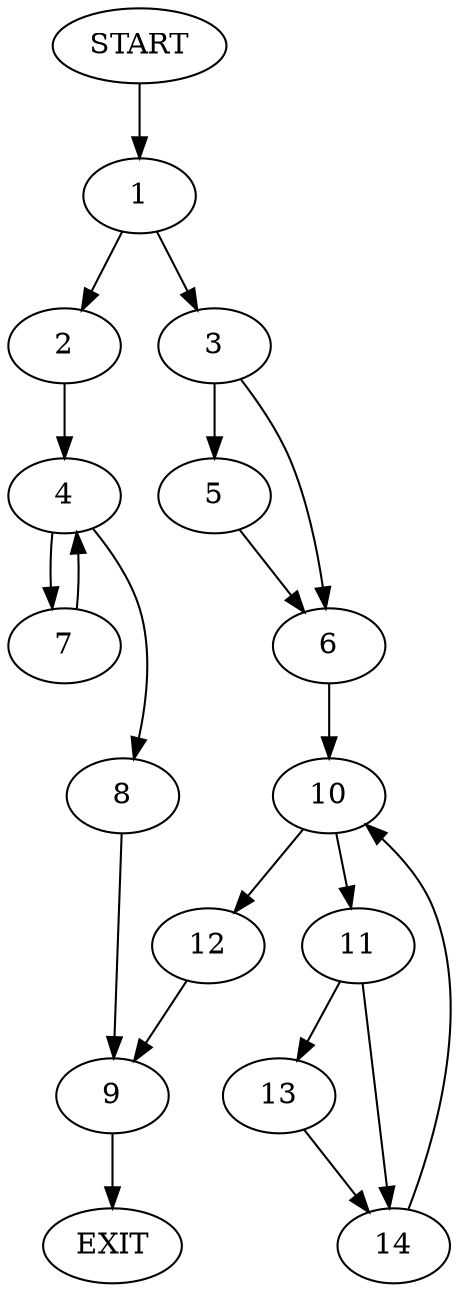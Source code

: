 digraph {
0 [label="START"]
15 [label="EXIT"]
0 -> 1
1 -> 2
1 -> 3
2 -> 4
3 -> 5
3 -> 6
4 -> 7
4 -> 8
7 -> 4
8 -> 9
9 -> 15
5 -> 6
6 -> 10
10 -> 11
10 -> 12
11 -> 13
11 -> 14
12 -> 9
13 -> 14
14 -> 10
}
